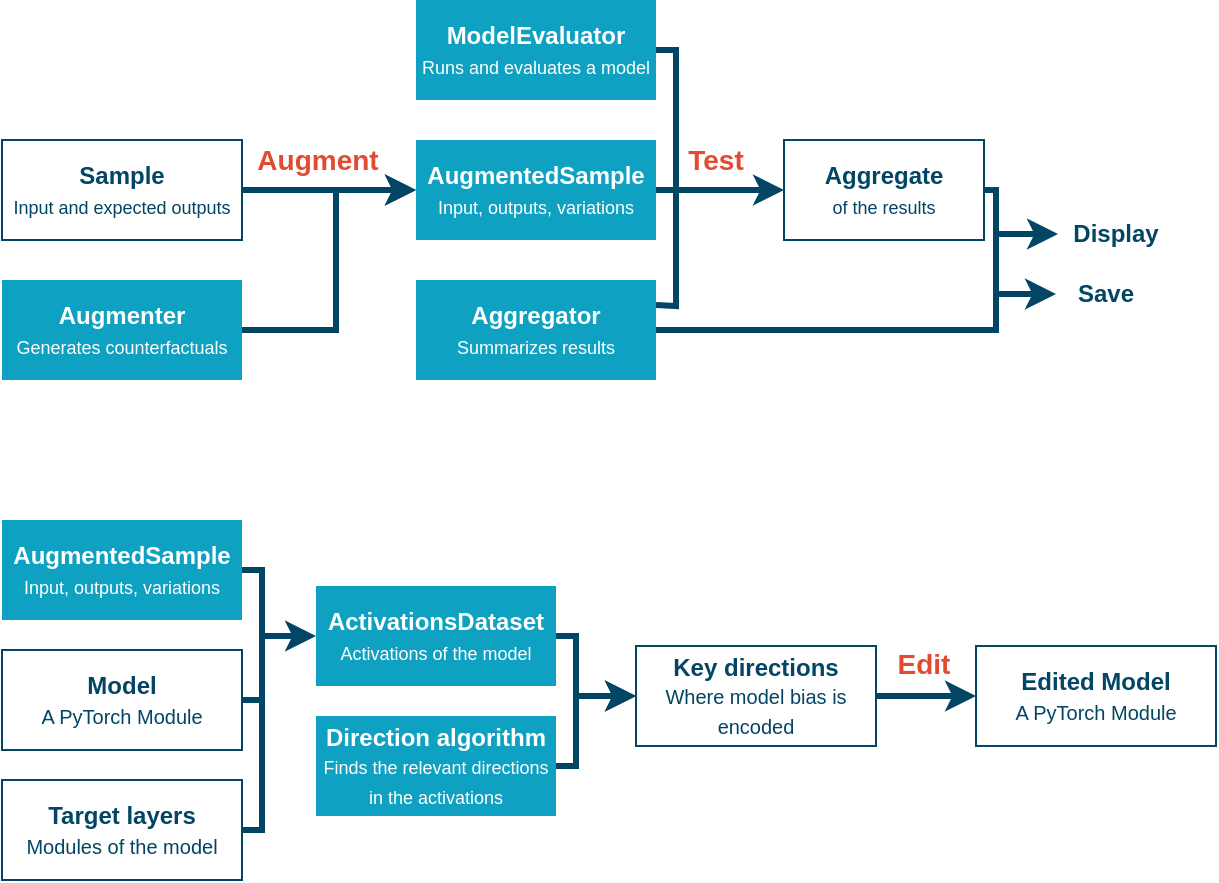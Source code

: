 <mxfile version="18.1.1" type="device"><diagram id="VJzPyUcwq3fOln9LfJ7l" name="Page-1"><mxGraphModel dx="1093" dy="576" grid="1" gridSize="10" guides="1" tooltips="1" connect="1" arrows="1" fold="1" page="1" pageScale="1" pageWidth="827" pageHeight="1169" math="0" shadow="0"><root><mxCell id="0"/><mxCell id="1" parent="0"/><mxCell id="vQG-h9rgSfTbGHYfiNn5-1" value="&lt;font style=&quot;&quot; color=&quot;#024564&quot;&gt;&lt;b&gt;Sample&lt;/b&gt;&lt;br&gt;&lt;font style=&quot;font-size: 9px;&quot;&gt;Input and expected outputs&lt;/font&gt;&lt;br&gt;&lt;/font&gt;" style="rounded=0;whiteSpace=wrap;html=1;fillColor=none;strokeColor=#024564;" vertex="1" parent="1"><mxGeometry x="173" y="330" width="120" height="50" as="geometry"/></mxCell><mxCell id="vQG-h9rgSfTbGHYfiNn5-2" value="&lt;font color=&quot;#ffffff&quot;&gt;&lt;b&gt;Augmenter&lt;/b&gt;&lt;br&gt;&lt;font style=&quot;font-size: 9px;&quot;&gt;Generates counterfactuals&lt;/font&gt;&lt;br&gt;&lt;/font&gt;" style="rounded=0;whiteSpace=wrap;html=1;fillColor=#0FA1C2;strokeColor=none;" vertex="1" parent="1"><mxGeometry x="173" y="400" width="120" height="50" as="geometry"/></mxCell><mxCell id="vQG-h9rgSfTbGHYfiNn5-3" value="&lt;font color=&quot;#ffffff&quot;&gt;&lt;b&gt;AugmentedSample&lt;/b&gt;&lt;br&gt;&lt;font style=&quot;font-size: 9px;&quot;&gt;Input, outputs, variations&lt;/font&gt;&lt;br&gt;&lt;/font&gt;" style="rounded=0;whiteSpace=wrap;html=1;fillColor=#0FA1C2;strokeColor=none;" vertex="1" parent="1"><mxGeometry x="380" y="330" width="120" height="50" as="geometry"/></mxCell><mxCell id="vQG-h9rgSfTbGHYfiNn5-4" value="&lt;font color=&quot;#024564&quot;&gt;&lt;b&gt;Aggregate&lt;/b&gt;&lt;br&gt;&lt;font style=&quot;font-size: 9px;&quot;&gt;of the results&lt;/font&gt;&lt;br&gt;&lt;/font&gt;" style="text;html=1;strokeColor=#024564;fillColor=none;align=center;verticalAlign=middle;whiteSpace=wrap;rounded=0;fontColor=#FFFFFF;" vertex="1" parent="1"><mxGeometry x="564" y="330" width="100" height="50" as="geometry"/></mxCell><mxCell id="vQG-h9rgSfTbGHYfiNn5-5" value="&lt;font color=&quot;#ffffff&quot;&gt;&lt;b&gt;Aggregator&lt;/b&gt;&lt;br&gt;&lt;font style=&quot;font-size: 9px;&quot;&gt;Summarizes results&lt;/font&gt;&lt;br&gt;&lt;/font&gt;" style="rounded=0;whiteSpace=wrap;html=1;fillColor=#0FA1C2;strokeColor=none;" vertex="1" parent="1"><mxGeometry x="380" y="400" width="120" height="50" as="geometry"/></mxCell><mxCell id="vQG-h9rgSfTbGHYfiNn5-6" value="&lt;font color=&quot;#ffffff&quot;&gt;&lt;b&gt;ModelEvaluator&lt;/b&gt;&lt;br&gt;&lt;font style=&quot;font-size: 9px;&quot;&gt;Runs and evaluates a model&lt;/font&gt;&lt;br&gt;&lt;/font&gt;" style="rounded=0;whiteSpace=wrap;html=1;fillColor=#0FA1C2;strokeColor=none;" vertex="1" parent="1"><mxGeometry x="380" y="260" width="120" height="50" as="geometry"/></mxCell><mxCell id="vQG-h9rgSfTbGHYfiNn5-7" value="" style="endArrow=classic;html=1;rounded=0;fontColor=#024564;strokeColor=#024564;strokeWidth=3;exitX=1;exitY=0.5;exitDx=0;exitDy=0;entryX=0;entryY=0.5;entryDx=0;entryDy=0;" edge="1" parent="1" source="vQG-h9rgSfTbGHYfiNn5-1" target="vQG-h9rgSfTbGHYfiNn5-3"><mxGeometry width="50" height="50" relative="1" as="geometry"><mxPoint x="450" y="380" as="sourcePoint"/><mxPoint x="500" y="330" as="targetPoint"/></mxGeometry></mxCell><mxCell id="vQG-h9rgSfTbGHYfiNn5-8" value="" style="endArrow=classic;html=1;rounded=0;fontColor=#024564;strokeColor=#024564;strokeWidth=3;exitX=1;exitY=0.5;exitDx=0;exitDy=0;entryX=0;entryY=0.5;entryDx=0;entryDy=0;" edge="1" parent="1" source="vQG-h9rgSfTbGHYfiNn5-2" target="vQG-h9rgSfTbGHYfiNn5-3"><mxGeometry width="50" height="50" relative="1" as="geometry"><mxPoint x="330" y="425" as="sourcePoint"/><mxPoint x="350" y="360" as="targetPoint"/><Array as="points"><mxPoint x="340" y="425"/><mxPoint x="340" y="355"/></Array></mxGeometry></mxCell><mxCell id="vQG-h9rgSfTbGHYfiNn5-9" value="" style="endArrow=classic;html=1;rounded=0;fontColor=#024564;strokeColor=#024564;strokeWidth=3;exitX=1;exitY=0.5;exitDx=0;exitDy=0;entryX=0;entryY=0.5;entryDx=0;entryDy=0;" edge="1" parent="1" source="vQG-h9rgSfTbGHYfiNn5-3" target="vQG-h9rgSfTbGHYfiNn5-4"><mxGeometry width="50" height="50" relative="1" as="geometry"><mxPoint x="330" y="365.0" as="sourcePoint"/><mxPoint x="390" y="365.0" as="targetPoint"/></mxGeometry></mxCell><mxCell id="vQG-h9rgSfTbGHYfiNn5-10" value="" style="endArrow=none;html=1;rounded=0;fontColor=#024564;strokeColor=#024564;strokeWidth=3;exitX=1;exitY=0.25;exitDx=0;exitDy=0;entryX=1;entryY=0.5;entryDx=0;entryDy=0;endFill=0;" edge="1" parent="1" source="vQG-h9rgSfTbGHYfiNn5-5" target="vQG-h9rgSfTbGHYfiNn5-6"><mxGeometry width="50" height="50" relative="1" as="geometry"><mxPoint x="500" y="425" as="sourcePoint"/><mxPoint x="520" y="280" as="targetPoint"/><Array as="points"><mxPoint x="510" y="413"/><mxPoint x="510" y="285"/></Array></mxGeometry></mxCell><mxCell id="vQG-h9rgSfTbGHYfiNn5-11" value="" style="endArrow=none;html=1;rounded=0;fontColor=#024564;strokeColor=#024564;strokeWidth=3;exitX=1;exitY=0.5;exitDx=0;exitDy=0;entryX=1;entryY=0.5;entryDx=0;entryDy=0;endFill=0;" edge="1" parent="1" source="vQG-h9rgSfTbGHYfiNn5-4" target="vQG-h9rgSfTbGHYfiNn5-5"><mxGeometry width="50" height="50" relative="1" as="geometry"><mxPoint x="650" y="354.71" as="sourcePoint"/><mxPoint x="700" y="354.71" as="targetPoint"/><Array as="points"><mxPoint x="670" y="355"/><mxPoint x="670" y="425"/></Array></mxGeometry></mxCell><mxCell id="vQG-h9rgSfTbGHYfiNn5-13" value="" style="endArrow=classic;html=1;rounded=0;fontColor=#024564;strokeColor=#024564;strokeWidth=3;exitX=1;exitY=0.5;exitDx=0;exitDy=0;" edge="1" parent="1"><mxGeometry width="50" height="50" relative="1" as="geometry"><mxPoint x="671" y="377" as="sourcePoint"/><mxPoint x="701" y="377" as="targetPoint"/></mxGeometry></mxCell><mxCell id="vQG-h9rgSfTbGHYfiNn5-14" value="" style="endArrow=classic;html=1;rounded=0;fontColor=#024564;strokeColor=#024564;strokeWidth=3;exitX=1;exitY=0.5;exitDx=0;exitDy=0;" edge="1" parent="1"><mxGeometry width="50" height="50" relative="1" as="geometry"><mxPoint x="670" y="407" as="sourcePoint"/><mxPoint x="700" y="407" as="targetPoint"/></mxGeometry></mxCell><mxCell id="vQG-h9rgSfTbGHYfiNn5-16" value="&lt;font color=&quot;#024564&quot;&gt;&lt;b&gt;Display&lt;/b&gt;&lt;/font&gt;" style="text;html=1;strokeColor=none;fillColor=none;align=center;verticalAlign=middle;whiteSpace=wrap;rounded=0;fontColor=#FFFFFF;" vertex="1" parent="1"><mxGeometry x="700" y="367" width="60" height="20" as="geometry"/></mxCell><mxCell id="vQG-h9rgSfTbGHYfiNn5-17" value="&lt;font color=&quot;#024564&quot;&gt;&lt;b&gt;Save&lt;/b&gt;&lt;/font&gt;" style="text;html=1;strokeColor=none;fillColor=none;align=center;verticalAlign=middle;whiteSpace=wrap;rounded=0;fontColor=#FFFFFF;" vertex="1" parent="1"><mxGeometry x="700" y="397" width="50" height="20" as="geometry"/></mxCell><mxCell id="vQG-h9rgSfTbGHYfiNn5-18" value="&lt;font color=&quot;#e34b31&quot; style=&quot;font-size: 14px;&quot;&gt;&lt;b&gt;Augment&lt;/b&gt;&lt;/font&gt;" style="text;html=1;strokeColor=none;fillColor=none;align=center;verticalAlign=middle;whiteSpace=wrap;rounded=0;fontSize=9;fontColor=#024564;" vertex="1" parent="1"><mxGeometry x="301" y="325" width="60" height="30" as="geometry"/></mxCell><mxCell id="vQG-h9rgSfTbGHYfiNn5-19" value="&lt;font color=&quot;#e34b31&quot; style=&quot;font-size: 14px;&quot;&gt;&lt;b&gt;Test&lt;/b&gt;&lt;/font&gt;" style="text;html=1;strokeColor=none;fillColor=none;align=center;verticalAlign=middle;whiteSpace=wrap;rounded=0;fontSize=9;fontColor=#024564;" vertex="1" parent="1"><mxGeometry x="500" y="325" width="60" height="30" as="geometry"/></mxCell><mxCell id="vQG-h9rgSfTbGHYfiNn5-20" value="&lt;font color=&quot;#ffffff&quot;&gt;&lt;b&gt;AugmentedSample&lt;/b&gt;&lt;br&gt;&lt;font style=&quot;font-size: 9px;&quot;&gt;Input, outputs, variations&lt;/font&gt;&lt;br&gt;&lt;/font&gt;" style="rounded=0;whiteSpace=wrap;html=1;fillColor=#0FA1C2;strokeColor=none;" vertex="1" parent="1"><mxGeometry x="173" y="520" width="120" height="50" as="geometry"/></mxCell><mxCell id="vQG-h9rgSfTbGHYfiNn5-21" value="&lt;font style=&quot;&quot; color=&quot;#024564&quot;&gt;&lt;b&gt;Model&lt;/b&gt;&lt;br&gt;&lt;font size=&quot;1&quot;&gt;A PyTorch Module&lt;/font&gt;&lt;br&gt;&lt;/font&gt;" style="rounded=0;whiteSpace=wrap;html=1;fillColor=none;strokeColor=#024564;" vertex="1" parent="1"><mxGeometry x="173" y="585" width="120" height="50" as="geometry"/></mxCell><mxCell id="vQG-h9rgSfTbGHYfiNn5-22" value="&lt;font style=&quot;&quot; color=&quot;#024564&quot;&gt;&lt;b&gt;Target layers&lt;/b&gt;&lt;br&gt;&lt;font size=&quot;1&quot;&gt;Modules of the model&lt;/font&gt;&lt;br&gt;&lt;/font&gt;" style="rounded=0;whiteSpace=wrap;html=1;fillColor=none;strokeColor=#024564;" vertex="1" parent="1"><mxGeometry x="173" y="650" width="120" height="50" as="geometry"/></mxCell><mxCell id="vQG-h9rgSfTbGHYfiNn5-23" value="&lt;font color=&quot;#ffffff&quot;&gt;&lt;b&gt;ActivationsDataset&lt;/b&gt;&lt;br&gt;&lt;font style=&quot;font-size: 9px;&quot;&gt;Activations of the model&lt;/font&gt;&lt;br&gt;&lt;/font&gt;" style="rounded=0;whiteSpace=wrap;html=1;fillColor=#0FA1C2;strokeColor=none;" vertex="1" parent="1"><mxGeometry x="330" y="553" width="120" height="50" as="geometry"/></mxCell><mxCell id="vQG-h9rgSfTbGHYfiNn5-24" value="" style="endArrow=classic;html=1;rounded=0;fontColor=#024564;strokeColor=#024564;strokeWidth=3;entryX=0;entryY=0.5;entryDx=0;entryDy=0;" edge="1" parent="1" target="vQG-h9rgSfTbGHYfiNn5-23"><mxGeometry width="50" height="50" relative="1" as="geometry"><mxPoint x="302" y="578" as="sourcePoint"/><mxPoint x="332" y="578" as="targetPoint"/></mxGeometry></mxCell><mxCell id="vQG-h9rgSfTbGHYfiNn5-25" value="" style="endArrow=none;html=1;rounded=0;fontColor=#024564;strokeColor=#024564;strokeWidth=3;exitX=1;exitY=0.5;exitDx=0;exitDy=0;entryX=1;entryY=0.5;entryDx=0;entryDy=0;endFill=0;" edge="1" parent="1" source="vQG-h9rgSfTbGHYfiNn5-22" target="vQG-h9rgSfTbGHYfiNn5-20"><mxGeometry width="50" height="50" relative="1" as="geometry"><mxPoint x="293" y="676.0" as="sourcePoint"/><mxPoint x="295.52" y="543.5" as="targetPoint"/><Array as="points"><mxPoint x="303" y="675"/><mxPoint x="303" y="545"/></Array></mxGeometry></mxCell><mxCell id="vQG-h9rgSfTbGHYfiNn5-26" value="&lt;font style=&quot;&quot; color=&quot;#024564&quot;&gt;&lt;b&gt;Key directions&lt;/b&gt;&lt;br&gt;&lt;font size=&quot;1&quot;&gt;Where model bias is encoded&lt;/font&gt;&lt;br&gt;&lt;/font&gt;" style="rounded=0;whiteSpace=wrap;html=1;fillColor=none;strokeColor=#024564;" vertex="1" parent="1"><mxGeometry x="490" y="583" width="120" height="50" as="geometry"/></mxCell><mxCell id="vQG-h9rgSfTbGHYfiNn5-27" value="&lt;font style=&quot;&quot; color=&quot;#024564&quot;&gt;&lt;b&gt;Edited Model&lt;/b&gt;&lt;br&gt;&lt;font size=&quot;1&quot;&gt;A PyTorch Module&lt;/font&gt;&lt;br&gt;&lt;/font&gt;" style="rounded=0;whiteSpace=wrap;html=1;fillColor=none;strokeColor=#024564;" vertex="1" parent="1"><mxGeometry x="660" y="583" width="120" height="50" as="geometry"/></mxCell><mxCell id="vQG-h9rgSfTbGHYfiNn5-29" value="" style="endArrow=none;html=1;rounded=0;fontColor=#024564;strokeColor=#024564;strokeWidth=3;exitX=1;exitY=0.5;exitDx=0;exitDy=0;entryX=1;entryY=0.5;entryDx=0;entryDy=0;endFill=0;" edge="1" parent="1" source="vQG-h9rgSfTbGHYfiNn5-21"><mxGeometry width="50" height="50" relative="1" as="geometry"><mxPoint x="293" y="675" as="sourcePoint"/><mxPoint x="293" y="545" as="targetPoint"/><Array as="points"><mxPoint x="303" y="610"/><mxPoint x="303" y="545"/></Array></mxGeometry></mxCell><mxCell id="vQG-h9rgSfTbGHYfiNn5-31" value="&lt;font color=&quot;#ffffff&quot;&gt;&lt;b&gt;Direction algorithm&lt;/b&gt;&lt;br&gt;&lt;font style=&quot;font-size: 9px;&quot;&gt;Finds the relevant directions in the activations&lt;/font&gt;&lt;br&gt;&lt;/font&gt;" style="rounded=0;whiteSpace=wrap;html=1;fillColor=#0FA1C2;strokeColor=none;" vertex="1" parent="1"><mxGeometry x="330" y="618" width="120" height="50" as="geometry"/></mxCell><mxCell id="vQG-h9rgSfTbGHYfiNn5-32" value="" style="endArrow=classic;html=1;rounded=0;fontColor=#024564;strokeColor=#024564;strokeWidth=3;exitX=1;exitY=0.5;exitDx=0;exitDy=0;entryX=0;entryY=0.5;entryDx=0;entryDy=0;" edge="1" parent="1" source="vQG-h9rgSfTbGHYfiNn5-23" target="vQG-h9rgSfTbGHYfiNn5-26"><mxGeometry width="50" height="50" relative="1" as="geometry"><mxPoint x="303" y="588" as="sourcePoint"/><mxPoint x="340" y="588" as="targetPoint"/><Array as="points"><mxPoint x="460" y="578"/><mxPoint x="460" y="608"/></Array></mxGeometry></mxCell><mxCell id="vQG-h9rgSfTbGHYfiNn5-33" value="" style="endArrow=classic;html=1;rounded=0;fontColor=#024564;strokeColor=#024564;strokeWidth=3;exitX=1;exitY=0.5;exitDx=0;exitDy=0;entryX=0;entryY=0.5;entryDx=0;entryDy=0;" edge="1" parent="1" source="vQG-h9rgSfTbGHYfiNn5-31" target="vQG-h9rgSfTbGHYfiNn5-26"><mxGeometry width="50" height="50" relative="1" as="geometry"><mxPoint x="460" y="588" as="sourcePoint"/><mxPoint x="500" y="588" as="targetPoint"/><Array as="points"><mxPoint x="460" y="643"/><mxPoint x="460" y="608"/></Array></mxGeometry></mxCell><mxCell id="vQG-h9rgSfTbGHYfiNn5-34" value="" style="endArrow=classic;html=1;rounded=0;fontColor=#024564;strokeColor=#024564;strokeWidth=3;exitX=1;exitY=0.5;exitDx=0;exitDy=0;entryX=0;entryY=0.5;entryDx=0;entryDy=0;" edge="1" parent="1" source="vQG-h9rgSfTbGHYfiNn5-26" target="vQG-h9rgSfTbGHYfiNn5-27"><mxGeometry width="50" height="50" relative="1" as="geometry"><mxPoint x="303" y="618" as="sourcePoint"/><mxPoint x="340" y="618" as="targetPoint"/></mxGeometry></mxCell><mxCell id="vQG-h9rgSfTbGHYfiNn5-35" value="&lt;font color=&quot;#e34b31&quot; style=&quot;font-size: 14px;&quot;&gt;&lt;b&gt;Edit&lt;/b&gt;&lt;/font&gt;" style="text;html=1;strokeColor=none;fillColor=none;align=center;verticalAlign=middle;whiteSpace=wrap;rounded=0;fontSize=9;fontColor=#024564;" vertex="1" parent="1"><mxGeometry x="604" y="577" width="60" height="30" as="geometry"/></mxCell></root></mxGraphModel></diagram></mxfile>